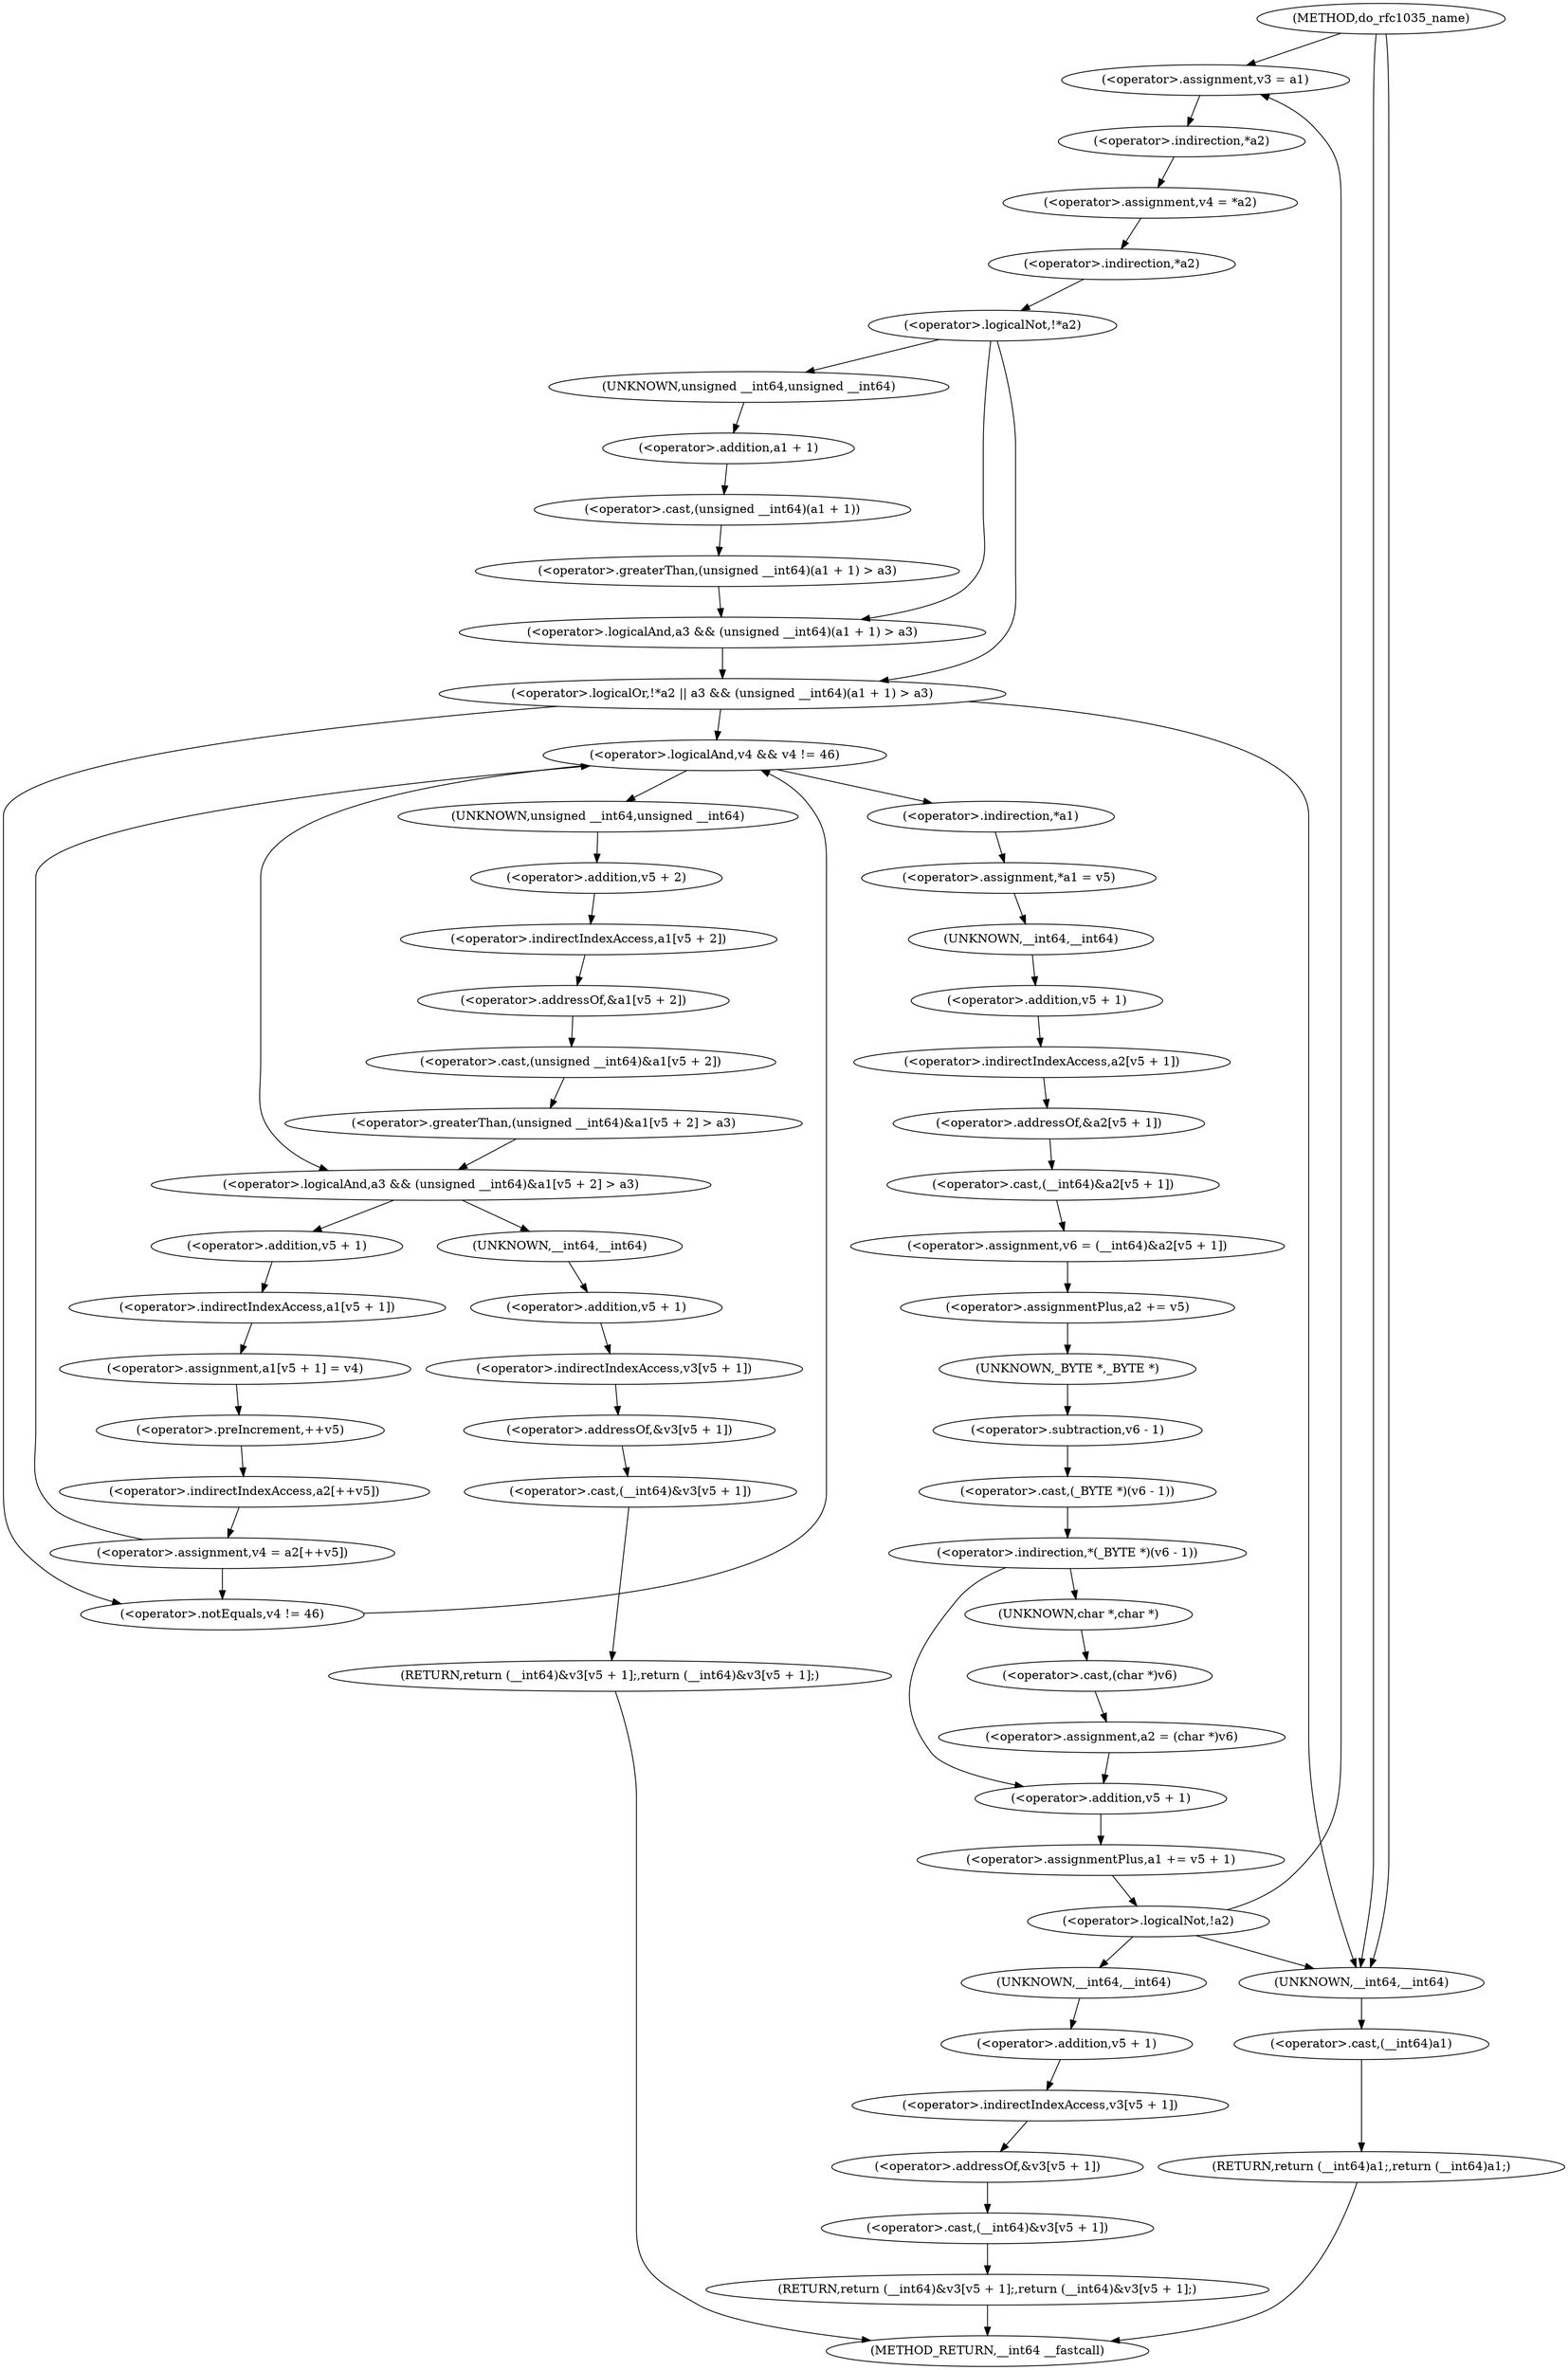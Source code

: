 digraph do_rfc1035_name {  
"1000120" [label = "(<operator>.assignment,v3 = a1)" ]
"1000123" [label = "(<operator>.assignment,v4 = *a2)" ]
"1000125" [label = "(<operator>.indirection,*a2)" ]
"1000128" [label = "(<operator>.logicalOr,!*a2 || a3 && (unsigned __int64)(a1 + 1) > a3)" ]
"1000129" [label = "(<operator>.logicalNot,!*a2)" ]
"1000130" [label = "(<operator>.indirection,*a2)" ]
"1000132" [label = "(<operator>.logicalAnd,a3 && (unsigned __int64)(a1 + 1) > a3)" ]
"1000134" [label = "(<operator>.greaterThan,(unsigned __int64)(a1 + 1) > a3)" ]
"1000135" [label = "(<operator>.cast,(unsigned __int64)(a1 + 1))" ]
"1000136" [label = "(UNKNOWN,unsigned __int64,unsigned __int64)" ]
"1000137" [label = "(<operator>.addition,a1 + 1)" ]
"1000144" [label = "(<operator>.logicalAnd,v4 && v4 != 46)" ]
"1000146" [label = "(<operator>.notEquals,v4 != 46)" ]
"1000151" [label = "(<operator>.logicalAnd,a3 && (unsigned __int64)&a1[v5 + 2] > a3)" ]
"1000153" [label = "(<operator>.greaterThan,(unsigned __int64)&a1[v5 + 2] > a3)" ]
"1000154" [label = "(<operator>.cast,(unsigned __int64)&a1[v5 + 2])" ]
"1000155" [label = "(UNKNOWN,unsigned __int64,unsigned __int64)" ]
"1000156" [label = "(<operator>.addressOf,&a1[v5 + 2])" ]
"1000157" [label = "(<operator>.indirectIndexAccess,a1[v5 + 2])" ]
"1000159" [label = "(<operator>.addition,v5 + 2)" ]
"1000163" [label = "(RETURN,return (__int64)&v3[v5 + 1];,return (__int64)&v3[v5 + 1];)" ]
"1000164" [label = "(<operator>.cast,(__int64)&v3[v5 + 1])" ]
"1000165" [label = "(UNKNOWN,__int64,__int64)" ]
"1000166" [label = "(<operator>.addressOf,&v3[v5 + 1])" ]
"1000167" [label = "(<operator>.indirectIndexAccess,v3[v5 + 1])" ]
"1000169" [label = "(<operator>.addition,v5 + 1)" ]
"1000172" [label = "(<operator>.assignment,a1[v5 + 1] = v4)" ]
"1000173" [label = "(<operator>.indirectIndexAccess,a1[v5 + 1])" ]
"1000175" [label = "(<operator>.addition,v5 + 1)" ]
"1000179" [label = "(<operator>.assignment,v4 = a2[++v5])" ]
"1000181" [label = "(<operator>.indirectIndexAccess,a2[++v5])" ]
"1000183" [label = "(<operator>.preIncrement,++v5)" ]
"1000185" [label = "(<operator>.assignment,*a1 = v5)" ]
"1000186" [label = "(<operator>.indirection,*a1)" ]
"1000189" [label = "(<operator>.assignment,v6 = (__int64)&a2[v5 + 1])" ]
"1000191" [label = "(<operator>.cast,(__int64)&a2[v5 + 1])" ]
"1000192" [label = "(UNKNOWN,__int64,__int64)" ]
"1000193" [label = "(<operator>.addressOf,&a2[v5 + 1])" ]
"1000194" [label = "(<operator>.indirectIndexAccess,a2[v5 + 1])" ]
"1000196" [label = "(<operator>.addition,v5 + 1)" ]
"1000199" [label = "(<operator>.assignmentPlus,a2 += v5)" ]
"1000203" [label = "(<operator>.indirection,*(_BYTE *)(v6 - 1))" ]
"1000204" [label = "(<operator>.cast,(_BYTE *)(v6 - 1))" ]
"1000205" [label = "(UNKNOWN,_BYTE *,_BYTE *)" ]
"1000206" [label = "(<operator>.subtraction,v6 - 1)" ]
"1000209" [label = "(<operator>.assignment,a2 = (char *)v6)" ]
"1000211" [label = "(<operator>.cast,(char *)v6)" ]
"1000212" [label = "(UNKNOWN,char *,char *)" ]
"1000214" [label = "(<operator>.assignmentPlus,a1 += v5 + 1)" ]
"1000216" [label = "(<operator>.addition,v5 + 1)" ]
"1000220" [label = "(<operator>.logicalNot,!a2)" ]
"1000222" [label = "(RETURN,return (__int64)&v3[v5 + 1];,return (__int64)&v3[v5 + 1];)" ]
"1000223" [label = "(<operator>.cast,(__int64)&v3[v5 + 1])" ]
"1000224" [label = "(UNKNOWN,__int64,__int64)" ]
"1000225" [label = "(<operator>.addressOf,&v3[v5 + 1])" ]
"1000226" [label = "(<operator>.indirectIndexAccess,v3[v5 + 1])" ]
"1000228" [label = "(<operator>.addition,v5 + 1)" ]
"1000231" [label = "(RETURN,return (__int64)a1;,return (__int64)a1;)" ]
"1000232" [label = "(<operator>.cast,(__int64)a1)" ]
"1000233" [label = "(UNKNOWN,__int64,__int64)" ]
"1000105" [label = "(METHOD,do_rfc1035_name)" ]
"1000235" [label = "(METHOD_RETURN,__int64 __fastcall)" ]
  "1000120" -> "1000125" 
  "1000123" -> "1000130" 
  "1000125" -> "1000123" 
  "1000128" -> "1000233" 
  "1000128" -> "1000144" 
  "1000128" -> "1000146" 
  "1000129" -> "1000128" 
  "1000129" -> "1000136" 
  "1000129" -> "1000132" 
  "1000130" -> "1000129" 
  "1000132" -> "1000128" 
  "1000134" -> "1000132" 
  "1000135" -> "1000134" 
  "1000136" -> "1000137" 
  "1000137" -> "1000135" 
  "1000144" -> "1000155" 
  "1000144" -> "1000151" 
  "1000144" -> "1000186" 
  "1000146" -> "1000144" 
  "1000151" -> "1000165" 
  "1000151" -> "1000175" 
  "1000153" -> "1000151" 
  "1000154" -> "1000153" 
  "1000155" -> "1000159" 
  "1000156" -> "1000154" 
  "1000157" -> "1000156" 
  "1000159" -> "1000157" 
  "1000163" -> "1000235" 
  "1000164" -> "1000163" 
  "1000165" -> "1000169" 
  "1000166" -> "1000164" 
  "1000167" -> "1000166" 
  "1000169" -> "1000167" 
  "1000172" -> "1000183" 
  "1000173" -> "1000172" 
  "1000175" -> "1000173" 
  "1000179" -> "1000144" 
  "1000179" -> "1000146" 
  "1000181" -> "1000179" 
  "1000183" -> "1000181" 
  "1000185" -> "1000192" 
  "1000186" -> "1000185" 
  "1000189" -> "1000199" 
  "1000191" -> "1000189" 
  "1000192" -> "1000196" 
  "1000193" -> "1000191" 
  "1000194" -> "1000193" 
  "1000196" -> "1000194" 
  "1000199" -> "1000205" 
  "1000203" -> "1000212" 
  "1000203" -> "1000216" 
  "1000204" -> "1000203" 
  "1000205" -> "1000206" 
  "1000206" -> "1000204" 
  "1000209" -> "1000216" 
  "1000211" -> "1000209" 
  "1000212" -> "1000211" 
  "1000214" -> "1000220" 
  "1000216" -> "1000214" 
  "1000220" -> "1000224" 
  "1000220" -> "1000233" 
  "1000220" -> "1000120" 
  "1000222" -> "1000235" 
  "1000223" -> "1000222" 
  "1000224" -> "1000228" 
  "1000225" -> "1000223" 
  "1000226" -> "1000225" 
  "1000228" -> "1000226" 
  "1000231" -> "1000235" 
  "1000232" -> "1000231" 
  "1000233" -> "1000232" 
  "1000105" -> "1000233" 
  "1000105" -> "1000233" 
  "1000105" -> "1000120" 
}
